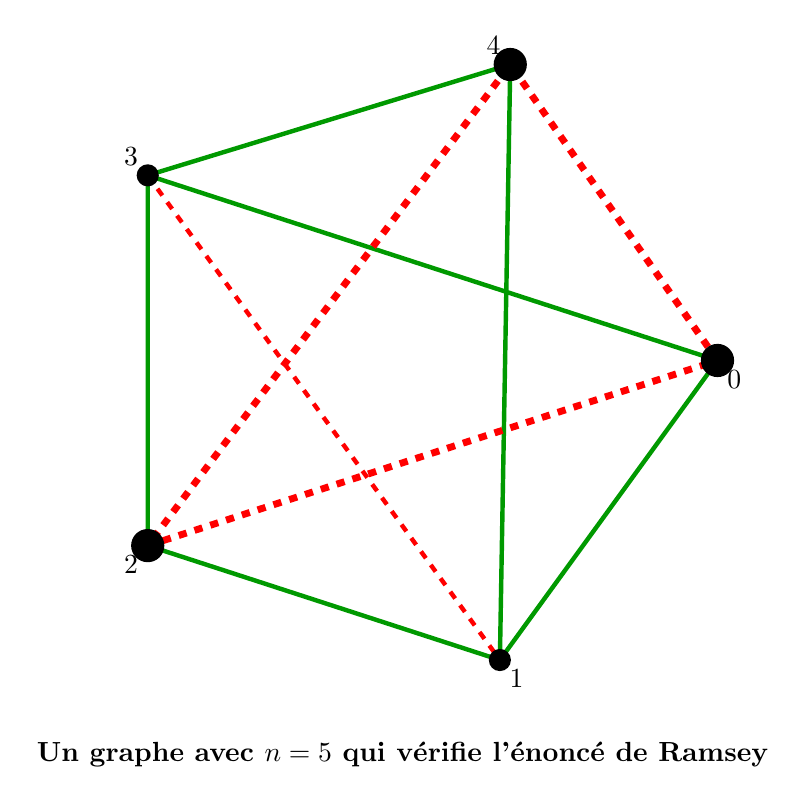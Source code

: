\begin{tikzpicture}[scale=2]


\coordinate (A) at (0:2);
\coordinate (B) at (70:2);
\coordinate (C) at (144:2);
\coordinate (D) at (-144:2);
\coordinate (E) at (-72:2);

\draw[ultra thick,green!60!black]  (C)--(A)--(E)--(D)--(C)--(B)--(E);

\draw[line width=2.5pt,red,dashed]  (A)--(B)--(D)--cycle;
\draw[ultra thick,red,dashed]  (C)--(E);

\fill[black] (A) circle (3pt) node[below right]{$0$};
 \fill[black] (B) circle (3pt) node[above left]{$4$};
\fill[black] (C) circle (2pt) node[above left]{$3$};
 \fill[black] (D) circle (3pt) node[below left]{$2$};
\fill[black] (E) circle (2pt) node[below right]{$1$};

\node at (0,-2.5) {\bf Un graphe avec $n=5$ qui v\'erifie l'\'enonc\'e de Ramsey};



\end{tikzpicture}
